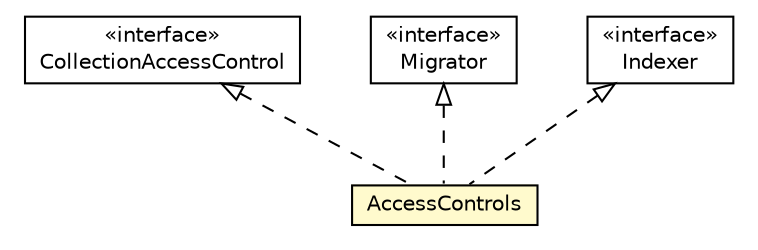 #!/usr/local/bin/dot
#
# Class diagram 
# Generated by UMLGraph version R5_6-24-gf6e263 (http://www.umlgraph.org/)
#

digraph G {
	edge [fontname="Helvetica",fontsize=10,labelfontname="Helvetica",labelfontsize=10];
	node [fontname="Helvetica",fontsize=10,shape=plaintext];
	nodesep=0.25;
	ranksep=0.5;
	// net.trajano.doxdb.sampleejb.AccessControls
	c14 [label=<<table title="net.trajano.doxdb.sampleejb.AccessControls" border="0" cellborder="1" cellspacing="0" cellpadding="2" port="p" bgcolor="lemonChiffon" href="./AccessControls.html">
		<tr><td><table border="0" cellspacing="0" cellpadding="1">
<tr><td align="center" balign="center"> AccessControls </td></tr>
		</table></td></tr>
		</table>>, URL="./AccessControls.html", fontname="Helvetica", fontcolor="black", fontsize=10.0];
	//net.trajano.doxdb.sampleejb.AccessControls implements net.trajano.doxdb.ext.CollectionAccessControl
	c23:p -> c14:p [dir=back,arrowtail=empty,style=dashed];
	//net.trajano.doxdb.sampleejb.AccessControls implements net.trajano.doxdb.ext.Migrator
	c24:p -> c14:p [dir=back,arrowtail=empty,style=dashed];
	//net.trajano.doxdb.sampleejb.AccessControls implements net.trajano.doxdb.ext.Indexer
	c25:p -> c14:p [dir=back,arrowtail=empty,style=dashed];
	// net.trajano.doxdb.ext.CollectionAccessControl
	c23 [label=<<table title="net.trajano.doxdb.ext.CollectionAccessControl" border="0" cellborder="1" cellspacing="0" cellpadding="2" port="p" href="http://java.sun.com/j2se/1.4.2/docs/api/net/trajano/doxdb/ext/CollectionAccessControl.html">
		<tr><td><table border="0" cellspacing="0" cellpadding="1">
<tr><td align="center" balign="center"> &#171;interface&#187; </td></tr>
<tr><td align="center" balign="center"> CollectionAccessControl </td></tr>
		</table></td></tr>
		</table>>, URL="http://java.sun.com/j2se/1.4.2/docs/api/net/trajano/doxdb/ext/CollectionAccessControl.html", fontname="Helvetica", fontcolor="black", fontsize=10.0];
	// net.trajano.doxdb.ext.Migrator
	c24 [label=<<table title="net.trajano.doxdb.ext.Migrator" border="0" cellborder="1" cellspacing="0" cellpadding="2" port="p" href="http://java.sun.com/j2se/1.4.2/docs/api/net/trajano/doxdb/ext/Migrator.html">
		<tr><td><table border="0" cellspacing="0" cellpadding="1">
<tr><td align="center" balign="center"> &#171;interface&#187; </td></tr>
<tr><td align="center" balign="center"> Migrator </td></tr>
		</table></td></tr>
		</table>>, URL="http://java.sun.com/j2se/1.4.2/docs/api/net/trajano/doxdb/ext/Migrator.html", fontname="Helvetica", fontcolor="black", fontsize=10.0];
	// net.trajano.doxdb.ext.Indexer
	c25 [label=<<table title="net.trajano.doxdb.ext.Indexer" border="0" cellborder="1" cellspacing="0" cellpadding="2" port="p" href="http://java.sun.com/j2se/1.4.2/docs/api/net/trajano/doxdb/ext/Indexer.html">
		<tr><td><table border="0" cellspacing="0" cellpadding="1">
<tr><td align="center" balign="center"> &#171;interface&#187; </td></tr>
<tr><td align="center" balign="center"> Indexer </td></tr>
		</table></td></tr>
		</table>>, URL="http://java.sun.com/j2se/1.4.2/docs/api/net/trajano/doxdb/ext/Indexer.html", fontname="Helvetica", fontcolor="black", fontsize=10.0];
}

